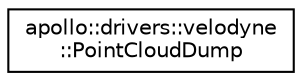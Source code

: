digraph "Graphical Class Hierarchy"
{
  edge [fontname="Helvetica",fontsize="10",labelfontname="Helvetica",labelfontsize="10"];
  node [fontname="Helvetica",fontsize="10",shape=record];
  rankdir="LR";
  Node1 [label="apollo::drivers::velodyne\l::PointCloudDump",height=0.2,width=0.4,color="black", fillcolor="white", style="filled",URL="$classapollo_1_1drivers_1_1velodyne_1_1PointCloudDump.html"];
}
